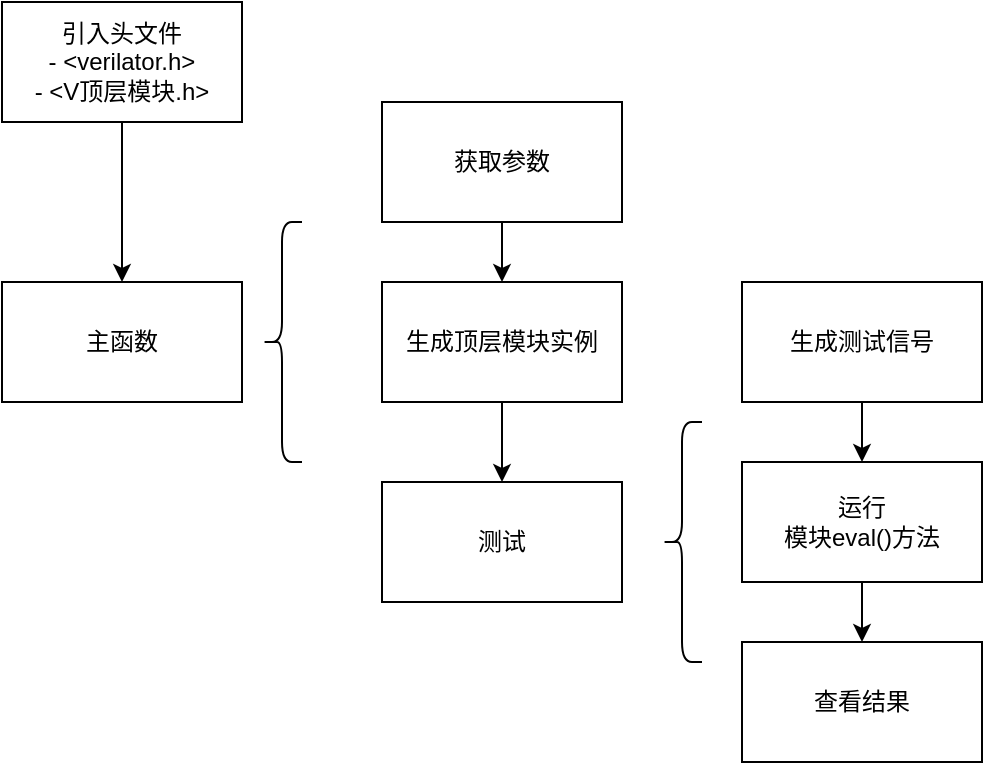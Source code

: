 <mxfile version="21.7.2" type="github">
  <diagram name="Page-1" id="rGKAn59SZi-jP4Fxl274">
    <mxGraphModel dx="1166" dy="822" grid="1" gridSize="10" guides="1" tooltips="1" connect="1" arrows="1" fold="1" page="1" pageScale="1" pageWidth="850" pageHeight="1100" math="0" shadow="0">
      <root>
        <mxCell id="0" />
        <mxCell id="1" parent="0" />
        <mxCell id="vH2iQfjm-z9mDowYyrda-3" value="" style="edgeStyle=orthogonalEdgeStyle;rounded=0;orthogonalLoop=1;jettySize=auto;html=1;" edge="1" parent="1" source="vH2iQfjm-z9mDowYyrda-1" target="vH2iQfjm-z9mDowYyrda-2">
          <mxGeometry relative="1" as="geometry" />
        </mxCell>
        <mxCell id="vH2iQfjm-z9mDowYyrda-1" value="引入头文件&lt;br&gt;- &amp;lt;verilator.h&amp;gt;&lt;br&gt;- &amp;lt;V顶层模块.h&amp;gt;" style="rounded=0;whiteSpace=wrap;html=1;" vertex="1" parent="1">
          <mxGeometry x="260" y="210" width="120" height="60" as="geometry" />
        </mxCell>
        <mxCell id="vH2iQfjm-z9mDowYyrda-2" value="主函数" style="rounded=0;whiteSpace=wrap;html=1;" vertex="1" parent="1">
          <mxGeometry x="260" y="350" width="120" height="60" as="geometry" />
        </mxCell>
        <mxCell id="vH2iQfjm-z9mDowYyrda-4" value="" style="shape=curlyBracket;whiteSpace=wrap;html=1;rounded=1;labelPosition=left;verticalLabelPosition=middle;align=right;verticalAlign=middle;" vertex="1" parent="1">
          <mxGeometry x="390" y="320" width="20" height="120" as="geometry" />
        </mxCell>
        <mxCell id="vH2iQfjm-z9mDowYyrda-7" value="" style="edgeStyle=orthogonalEdgeStyle;rounded=0;orthogonalLoop=1;jettySize=auto;html=1;" edge="1" parent="1" source="vH2iQfjm-z9mDowYyrda-5" target="vH2iQfjm-z9mDowYyrda-6">
          <mxGeometry relative="1" as="geometry" />
        </mxCell>
        <mxCell id="vH2iQfjm-z9mDowYyrda-5" value="获取参数" style="rounded=0;whiteSpace=wrap;html=1;" vertex="1" parent="1">
          <mxGeometry x="450" y="260" width="120" height="60" as="geometry" />
        </mxCell>
        <mxCell id="vH2iQfjm-z9mDowYyrda-9" value="" style="edgeStyle=orthogonalEdgeStyle;rounded=0;orthogonalLoop=1;jettySize=auto;html=1;" edge="1" parent="1" source="vH2iQfjm-z9mDowYyrda-6" target="vH2iQfjm-z9mDowYyrda-8">
          <mxGeometry relative="1" as="geometry" />
        </mxCell>
        <mxCell id="vH2iQfjm-z9mDowYyrda-6" value="生成顶层模块实例" style="whiteSpace=wrap;html=1;rounded=0;" vertex="1" parent="1">
          <mxGeometry x="450" y="350" width="120" height="60" as="geometry" />
        </mxCell>
        <mxCell id="vH2iQfjm-z9mDowYyrda-8" value="测试" style="whiteSpace=wrap;html=1;rounded=0;" vertex="1" parent="1">
          <mxGeometry x="450" y="450" width="120" height="60" as="geometry" />
        </mxCell>
        <mxCell id="vH2iQfjm-z9mDowYyrda-10" value="" style="shape=curlyBracket;whiteSpace=wrap;html=1;rounded=1;labelPosition=left;verticalLabelPosition=middle;align=right;verticalAlign=middle;" vertex="1" parent="1">
          <mxGeometry x="590" y="420" width="20" height="120" as="geometry" />
        </mxCell>
        <mxCell id="vH2iQfjm-z9mDowYyrda-13" value="" style="edgeStyle=orthogonalEdgeStyle;rounded=0;orthogonalLoop=1;jettySize=auto;html=1;" edge="1" parent="1" source="vH2iQfjm-z9mDowYyrda-11" target="vH2iQfjm-z9mDowYyrda-12">
          <mxGeometry relative="1" as="geometry" />
        </mxCell>
        <mxCell id="vH2iQfjm-z9mDowYyrda-11" value="生成测试信号" style="rounded=0;whiteSpace=wrap;html=1;" vertex="1" parent="1">
          <mxGeometry x="630" y="350" width="120" height="60" as="geometry" />
        </mxCell>
        <mxCell id="vH2iQfjm-z9mDowYyrda-15" value="" style="edgeStyle=orthogonalEdgeStyle;rounded=0;orthogonalLoop=1;jettySize=auto;html=1;" edge="1" parent="1" source="vH2iQfjm-z9mDowYyrda-12" target="vH2iQfjm-z9mDowYyrda-14">
          <mxGeometry relative="1" as="geometry" />
        </mxCell>
        <mxCell id="vH2iQfjm-z9mDowYyrda-12" value="运行&lt;br&gt;模块eval()方法" style="whiteSpace=wrap;html=1;rounded=0;" vertex="1" parent="1">
          <mxGeometry x="630" y="440" width="120" height="60" as="geometry" />
        </mxCell>
        <mxCell id="vH2iQfjm-z9mDowYyrda-14" value="查看结果" style="whiteSpace=wrap;html=1;rounded=0;" vertex="1" parent="1">
          <mxGeometry x="630" y="530" width="120" height="60" as="geometry" />
        </mxCell>
      </root>
    </mxGraphModel>
  </diagram>
</mxfile>
